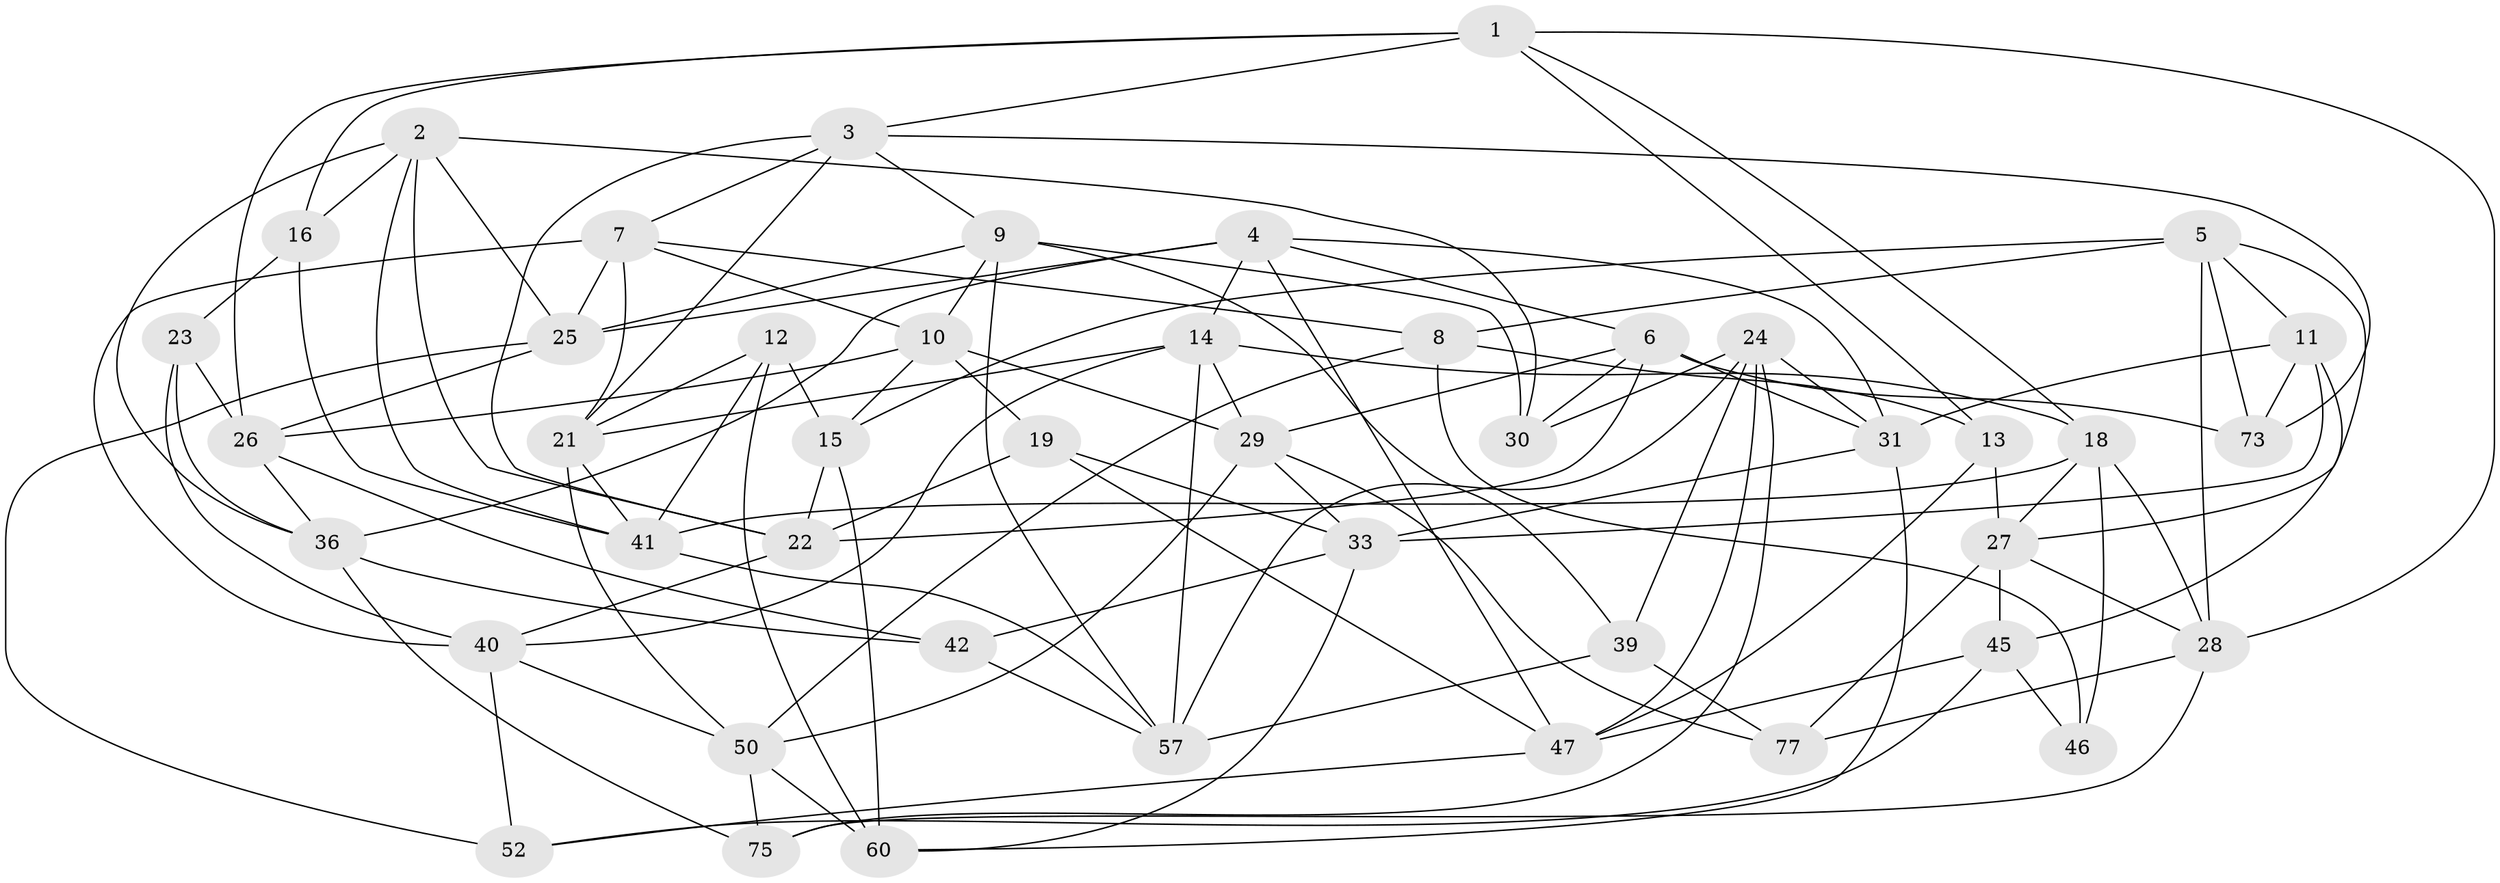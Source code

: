 // Generated by graph-tools (version 1.1) at 2025/52/02/27/25 19:52:33]
// undirected, 45 vertices, 119 edges
graph export_dot {
graph [start="1"]
  node [color=gray90,style=filled];
  1 [super="+71"];
  2 [super="+65"];
  3 [super="+63"];
  4 [super="+51"];
  5 [super="+17"];
  6 [super="+55"];
  7 [super="+72"];
  8 [super="+76"];
  9 [super="+32"];
  10 [super="+49"];
  11 [super="+34"];
  12;
  13;
  14 [super="+20"];
  15 [super="+68"];
  16;
  18 [super="+54"];
  19;
  21 [super="+56"];
  22 [super="+38"];
  23;
  24 [super="+58"];
  25 [super="+37"];
  26 [super="+61"];
  27 [super="+59"];
  28 [super="+64"];
  29 [super="+70"];
  30;
  31 [super="+44"];
  33 [super="+35"];
  36 [super="+43"];
  39;
  40 [super="+69"];
  41 [super="+48"];
  42;
  45 [super="+53"];
  46;
  47 [super="+62"];
  50 [super="+74"];
  52;
  57 [super="+66"];
  60 [super="+67"];
  73;
  75;
  77;
  1 -- 3;
  1 -- 16;
  1 -- 26;
  1 -- 18;
  1 -- 28;
  1 -- 13;
  2 -- 41;
  2 -- 25;
  2 -- 22;
  2 -- 16;
  2 -- 36;
  2 -- 30;
  3 -- 21;
  3 -- 22;
  3 -- 9;
  3 -- 73;
  3 -- 7;
  4 -- 36;
  4 -- 25;
  4 -- 6;
  4 -- 14;
  4 -- 31;
  4 -- 47;
  5 -- 8;
  5 -- 28;
  5 -- 73;
  5 -- 11;
  5 -- 27;
  5 -- 15;
  6 -- 30;
  6 -- 73;
  6 -- 31;
  6 -- 22;
  6 -- 29;
  7 -- 40;
  7 -- 10;
  7 -- 8;
  7 -- 25;
  7 -- 21;
  8 -- 46 [weight=2];
  8 -- 13;
  8 -- 50;
  9 -- 57;
  9 -- 25;
  9 -- 10;
  9 -- 30;
  9 -- 39;
  10 -- 15;
  10 -- 19;
  10 -- 26;
  10 -- 29;
  11 -- 31;
  11 -- 73;
  11 -- 33;
  11 -- 45 [weight=2];
  12 -- 60;
  12 -- 15;
  12 -- 21;
  12 -- 41;
  13 -- 27;
  13 -- 47;
  14 -- 40;
  14 -- 57;
  14 -- 18;
  14 -- 21;
  14 -- 29;
  15 -- 60 [weight=2];
  15 -- 22;
  16 -- 23;
  16 -- 41;
  18 -- 46;
  18 -- 28;
  18 -- 27;
  18 -- 41;
  19 -- 33;
  19 -- 47;
  19 -- 22;
  21 -- 50;
  21 -- 41;
  22 -- 40;
  23 -- 40;
  23 -- 26;
  23 -- 36;
  24 -- 47;
  24 -- 75;
  24 -- 31;
  24 -- 57;
  24 -- 30;
  24 -- 39;
  25 -- 52;
  25 -- 26;
  26 -- 36;
  26 -- 42;
  27 -- 28;
  27 -- 77;
  27 -- 45;
  28 -- 75;
  28 -- 77;
  29 -- 50;
  29 -- 33;
  29 -- 77;
  31 -- 60;
  31 -- 33;
  33 -- 42;
  33 -- 60;
  36 -- 75;
  36 -- 42;
  39 -- 77;
  39 -- 57;
  40 -- 50;
  40 -- 52;
  41 -- 57;
  42 -- 57;
  45 -- 52;
  45 -- 46;
  45 -- 47;
  47 -- 52;
  50 -- 75;
  50 -- 60;
}

